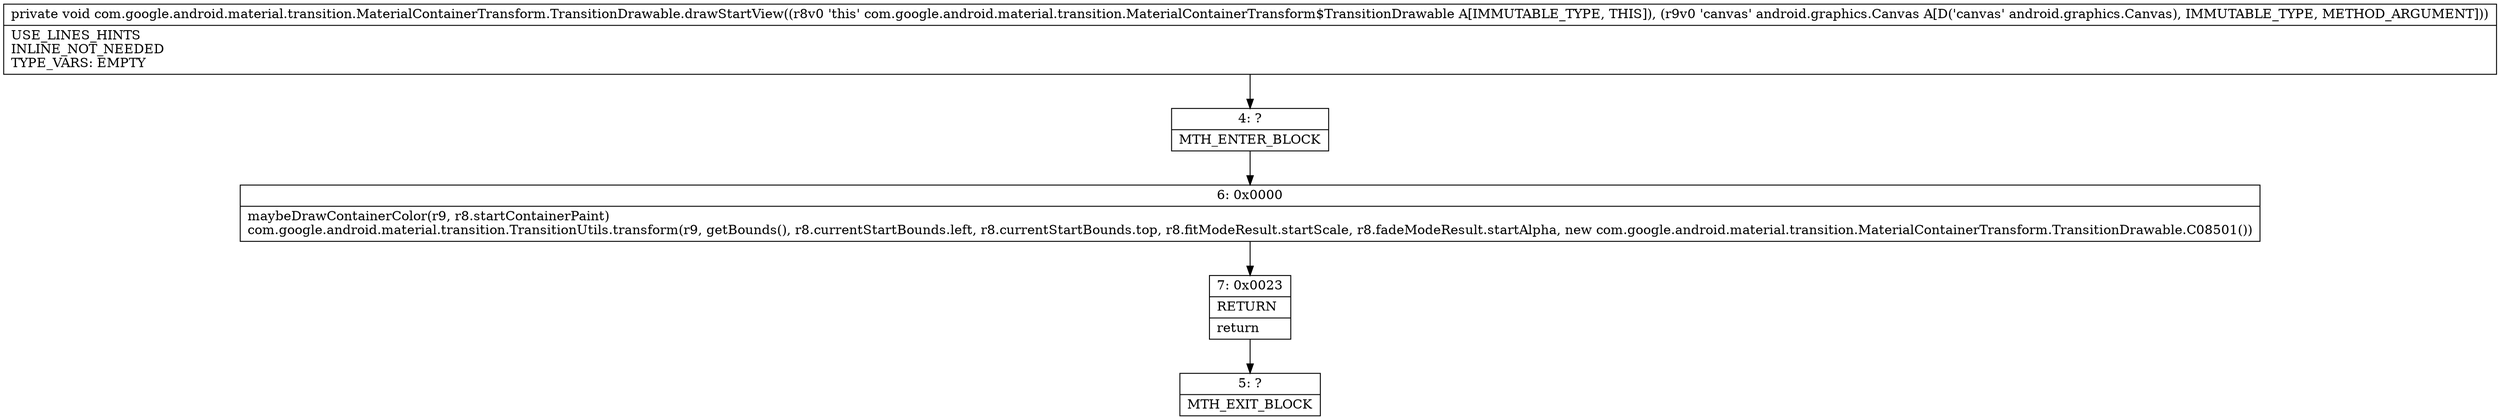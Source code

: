 digraph "CFG forcom.google.android.material.transition.MaterialContainerTransform.TransitionDrawable.drawStartView(Landroid\/graphics\/Canvas;)V" {
Node_4 [shape=record,label="{4\:\ ?|MTH_ENTER_BLOCK\l}"];
Node_6 [shape=record,label="{6\:\ 0x0000|maybeDrawContainerColor(r9, r8.startContainerPaint)\lcom.google.android.material.transition.TransitionUtils.transform(r9, getBounds(), r8.currentStartBounds.left, r8.currentStartBounds.top, r8.fitModeResult.startScale, r8.fadeModeResult.startAlpha, new com.google.android.material.transition.MaterialContainerTransform.TransitionDrawable.C08501())\l}"];
Node_7 [shape=record,label="{7\:\ 0x0023|RETURN\l|return\l}"];
Node_5 [shape=record,label="{5\:\ ?|MTH_EXIT_BLOCK\l}"];
MethodNode[shape=record,label="{private void com.google.android.material.transition.MaterialContainerTransform.TransitionDrawable.drawStartView((r8v0 'this' com.google.android.material.transition.MaterialContainerTransform$TransitionDrawable A[IMMUTABLE_TYPE, THIS]), (r9v0 'canvas' android.graphics.Canvas A[D('canvas' android.graphics.Canvas), IMMUTABLE_TYPE, METHOD_ARGUMENT]))  | USE_LINES_HINTS\lINLINE_NOT_NEEDED\lTYPE_VARS: EMPTY\l}"];
MethodNode -> Node_4;Node_4 -> Node_6;
Node_6 -> Node_7;
Node_7 -> Node_5;
}


